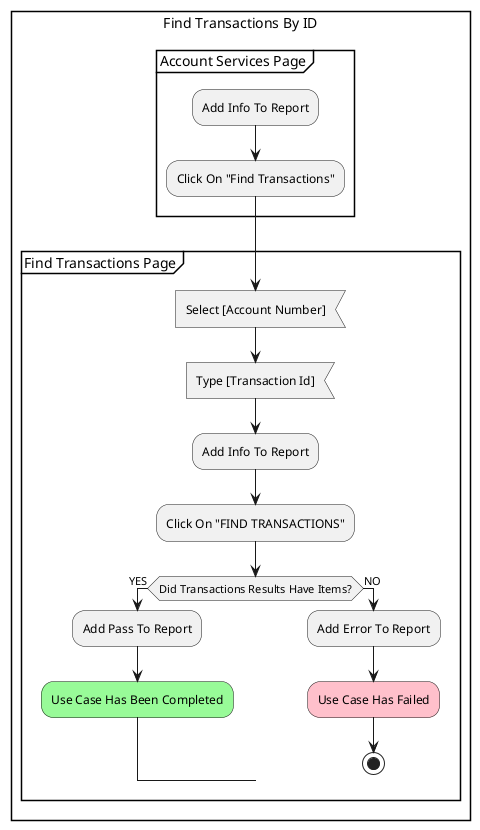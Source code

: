 @startuml FIND_TRANSACTIONS_E2E
rectangle "Find Transactions By ID" {
    partition "Account Services Page" {
        :Add Info To Report;
        :Click On "Find Transactions";
    }
    partition "Find Transactions Page" {
        :Select [Account Number]; <<input>>
        :Type [Transaction Id]; <<input>>
        :Add Info To Report;
        :Click On "FIND TRANSACTIONS";
        if (Did Transactions Results Have Items?) then (YES)
            :Add Pass To Report;
            #palegreen:Use Case Has Been Completed;
        else (NO)
            :Add Error To Report;
            #pink:Use Case Has Failed;
            stop
        endif
    }
}
@enduml